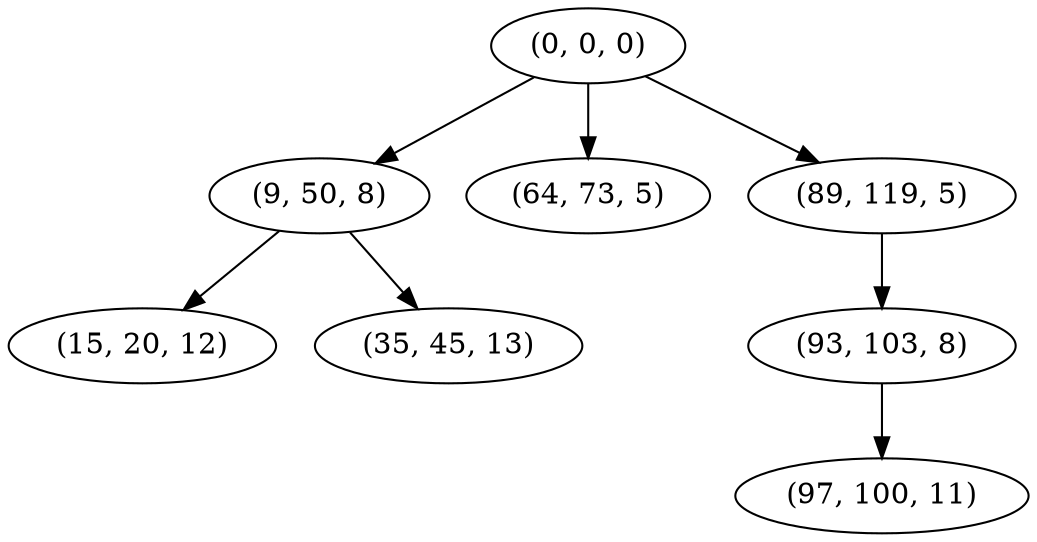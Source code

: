 digraph tree {
    "(0, 0, 0)";
    "(9, 50, 8)";
    "(15, 20, 12)";
    "(35, 45, 13)";
    "(64, 73, 5)";
    "(89, 119, 5)";
    "(93, 103, 8)";
    "(97, 100, 11)";
    "(0, 0, 0)" -> "(9, 50, 8)";
    "(0, 0, 0)" -> "(64, 73, 5)";
    "(0, 0, 0)" -> "(89, 119, 5)";
    "(9, 50, 8)" -> "(15, 20, 12)";
    "(9, 50, 8)" -> "(35, 45, 13)";
    "(89, 119, 5)" -> "(93, 103, 8)";
    "(93, 103, 8)" -> "(97, 100, 11)";
}
